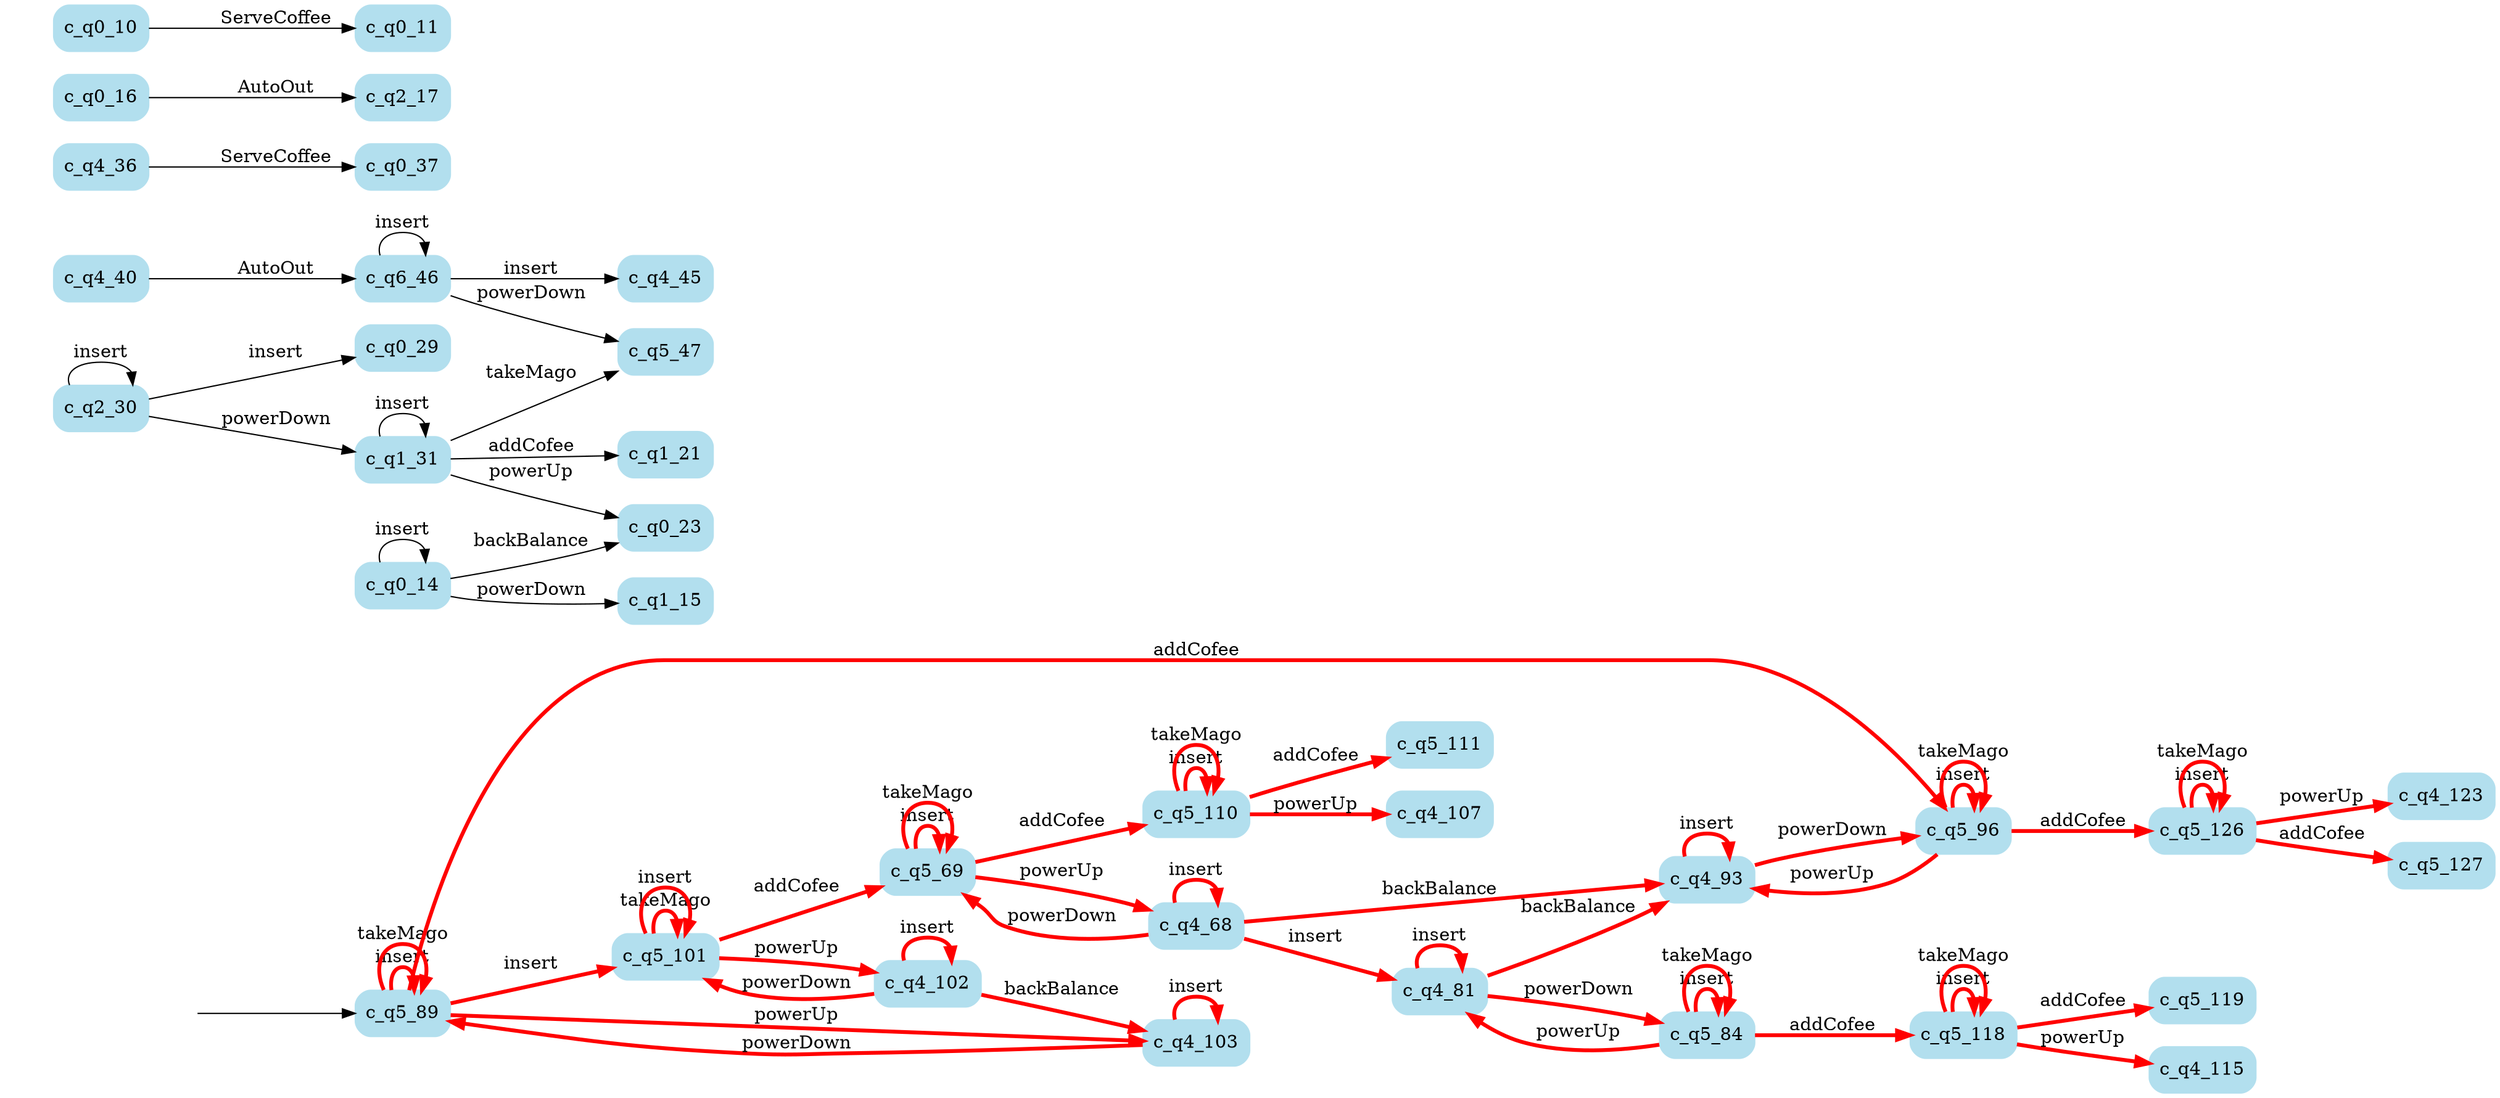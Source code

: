 digraph G {

	rankdir = LR;

	start_c_q5_89[style=invisible];

	node[shape=box, style="rounded, filled", color=lightblue2];

	c_q4_40[label="c_q4_40"];
	c_q5_89[label="c_q5_89"];
	c_q6_46[label="c_q6_46"];
	c_q5_84[label="c_q5_84"];
	c_q5_101[label="c_q5_101"];
	c_q4_123[label="c_q4_123"];
	c_q5_96[label="c_q5_96"];
	c_q4_102[label="c_q4_102"];
	c_q0_14[label="c_q0_14"];
	c_q5_69[label="c_q5_69"];
	c_q4_36[label="c_q4_36"];
	c_q0_37[label="c_q0_37"];
	c_q4_68[label="c_q4_68"];
	c_q5_126[label="c_q5_126"];
	c_q1_15[label="c_q1_15"];
	c_q0_23[label="c_q0_23"];
	c_q4_81[label="c_q4_81"];
	c_q1_21[label="c_q1_21"];
	c_q5_118[label="c_q5_118"];
	c_q2_17[label="c_q2_17"];
	c_q2_30[label="c_q2_30"];
	c_q4_103[label="c_q4_103"];
	c_q5_110[label="c_q5_110"];
	c_q5_47[label="c_q5_47"];
	c_q4_107[label="c_q4_107"];
	c_q4_45[label="c_q4_45"];
	c_q5_127[label="c_q5_127"];
	c_q0_29[label="c_q0_29"];
	c_q0_16[label="c_q0_16"];
	c_q1_31[label="c_q1_31"];
	c_q5_119[label="c_q5_119"];
	c_q4_115[label="c_q4_115"];
	c_q0_11[label="c_q0_11"];
	c_q4_93[label="c_q4_93"];
	c_q0_10[label="c_q0_10"];
	c_q5_111[label="c_q5_111"];

	start_c_q5_89 -> c_q5_89;
	c_q5_89 -> c_q5_101[label="insert", penwidth=3, color=red];
	c_q5_101 -> c_q5_101[label="takeMago", penwidth=3, color=red];
	c_q5_101 -> c_q5_69[label="addCofee", penwidth=3, color=red];
	c_q5_69 -> c_q4_68[label="powerUp", penwidth=3, color=red];
	c_q0_14 -> c_q0_14[label="insert"];
	c_q0_10 -> c_q0_11[label="ServeCoffee"];
	c_q0_14 -> c_q0_23[label="backBalance"];
	c_q0_14 -> c_q1_15[label="powerDown"];
	c_q0_16 -> c_q2_17[label="AutoOut"];
	c_q1_31 -> c_q1_31[label="insert"];
	c_q1_31 -> c_q1_21[label="addCofee"];
	c_q1_31 -> c_q0_23[label="powerUp"];
	c_q1_31 -> c_q5_47[label="takeMago"];
	c_q2_30 -> c_q2_30[label="insert"];
	c_q2_30 -> c_q0_29[label="insert"];
	c_q2_30 -> c_q1_31[label="powerDown"];
	c_q4_68 -> c_q4_81[label="insert", penwidth=3, color=red];
	c_q4_68 -> c_q4_93[label="backBalance", penwidth=3, color=red];
	c_q4_36 -> c_q0_37[label="ServeCoffee"];
	c_q4_81 -> c_q5_84[label="powerDown", penwidth=3, color=red];
	c_q4_40 -> c_q6_46[label="AutoOut"];
	c_q6_46 -> c_q6_46[label="insert"];
	c_q6_46 -> c_q4_45[label="insert"];
	c_q6_46 -> c_q5_47[label="powerDown"];
	c_q5_89 -> c_q5_89[label="insert", penwidth=3, color=red];
	c_q5_89 -> c_q4_103[label="powerUp", penwidth=3, color=red];
	c_q5_89 -> c_q5_89[label="takeMago", penwidth=3, color=red];
	c_q5_89 -> c_q5_96[label="addCofee", penwidth=3, color=red];
	c_q5_101 -> c_q5_101[label="insert", penwidth=3, color=red];
	c_q5_101 -> c_q4_102[label="powerUp", penwidth=3, color=red];
	c_q5_69 -> c_q5_69[label="insert", penwidth=3, color=red];
	c_q5_69 -> c_q5_69[label="takeMago", penwidth=3, color=red];
	c_q5_69 -> c_q5_110[label="addCofee", penwidth=3, color=red];
	c_q4_68 -> c_q4_68[label="insert", penwidth=3, color=red];
	c_q4_68 -> c_q5_69[label="powerDown", penwidth=3, color=red];
	c_q4_81 -> c_q4_81[label="insert", penwidth=3, color=red];
	c_q4_81 -> c_q4_93[label="backBalance", penwidth=3, color=red];
	c_q4_93 -> c_q4_93[label="insert", penwidth=3, color=red];
	c_q4_93 -> c_q5_96[label="powerDown", penwidth=3, color=red];
	c_q5_84 -> c_q5_84[label="insert", penwidth=3, color=red];
	c_q5_84 -> c_q4_81[label="powerUp", penwidth=3, color=red];
	c_q5_84 -> c_q5_84[label="takeMago", penwidth=3, color=red];
	c_q5_84 -> c_q5_118[label="addCofee", penwidth=3, color=red];
	c_q4_103 -> c_q4_103[label="insert", penwidth=3, color=red];
	c_q4_103 -> c_q5_89[label="powerDown", penwidth=3, color=red];
	c_q5_96 -> c_q5_96[label="insert", penwidth=3, color=red];
	c_q5_96 -> c_q4_93[label="powerUp", penwidth=3, color=red];
	c_q5_96 -> c_q5_96[label="takeMago", penwidth=3, color=red];
	c_q5_96 -> c_q5_126[label="addCofee", penwidth=3, color=red];
	c_q4_102 -> c_q4_102[label="insert", penwidth=3, color=red];
	c_q4_102 -> c_q5_101[label="powerDown", penwidth=3, color=red];
	c_q4_102 -> c_q4_103[label="backBalance", penwidth=3, color=red];
	c_q5_110 -> c_q5_110[label="insert", penwidth=3, color=red];
	c_q5_110 -> c_q4_107[label="powerUp", penwidth=3, color=red];
	c_q5_110 -> c_q5_110[label="takeMago", penwidth=3, color=red];
	c_q5_110 -> c_q5_111[label="addCofee", penwidth=3, color=red];
	c_q5_118 -> c_q5_118[label="insert", penwidth=3, color=red];
	c_q5_118 -> c_q4_115[label="powerUp", penwidth=3, color=red];
	c_q5_118 -> c_q5_118[label="takeMago", penwidth=3, color=red];
	c_q5_118 -> c_q5_119[label="addCofee", penwidth=3, color=red];
	c_q5_126 -> c_q5_126[label="insert", penwidth=3, color=red];
	c_q5_126 -> c_q4_123[label="powerUp", penwidth=3, color=red];
	c_q5_126 -> c_q5_126[label="takeMago", penwidth=3, color=red];
	c_q5_126 -> c_q5_127[label="addCofee", penwidth=3, color=red];

}